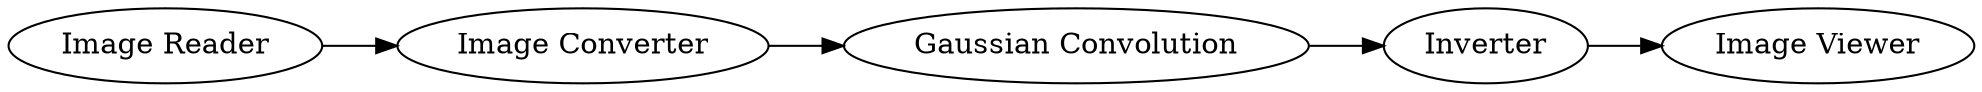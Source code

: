 digraph {
	4 -> 7
	2 -> 6
	7 -> 10
	6 -> 4
	7 [label=Inverter]
	4 [label="Gaussian Convolution"]
	6 [label="Image Converter"]
	2 [label="Image Reader"]
	10 [label="Image Viewer"]
	rankdir=LR
}
